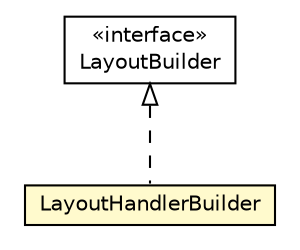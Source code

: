 #!/usr/local/bin/dot
#
# Class diagram 
# Generated by UMLGraph version 5.1 (http://www.umlgraph.org/)
#

digraph G {
	edge [fontname="Helvetica",fontsize=10,labelfontname="Helvetica",labelfontsize=10];
	node [fontname="Helvetica",fontsize=10,shape=plaintext];
	nodesep=0.25;
	ranksep=0.5;
	// org.androidtransfuse.gen.componentBuilder.LayoutHandlerBuilder
	c147124 [label=<<table title="org.androidtransfuse.gen.componentBuilder.LayoutHandlerBuilder" border="0" cellborder="1" cellspacing="0" cellpadding="2" port="p" bgcolor="lemonChiffon" href="./LayoutHandlerBuilder.html">
		<tr><td><table border="0" cellspacing="0" cellpadding="1">
<tr><td align="center" balign="center"> LayoutHandlerBuilder </td></tr>
		</table></td></tr>
		</table>>, fontname="Helvetica", fontcolor="black", fontsize=10.0];
	// org.androidtransfuse.gen.componentBuilder.LayoutBuilder
	c147144 [label=<<table title="org.androidtransfuse.gen.componentBuilder.LayoutBuilder" border="0" cellborder="1" cellspacing="0" cellpadding="2" port="p" href="./LayoutBuilder.html">
		<tr><td><table border="0" cellspacing="0" cellpadding="1">
<tr><td align="center" balign="center"> &#171;interface&#187; </td></tr>
<tr><td align="center" balign="center"> LayoutBuilder </td></tr>
		</table></td></tr>
		</table>>, fontname="Helvetica", fontcolor="black", fontsize=10.0];
	//org.androidtransfuse.gen.componentBuilder.LayoutHandlerBuilder implements org.androidtransfuse.gen.componentBuilder.LayoutBuilder
	c147144:p -> c147124:p [dir=back,arrowtail=empty,style=dashed];
}

